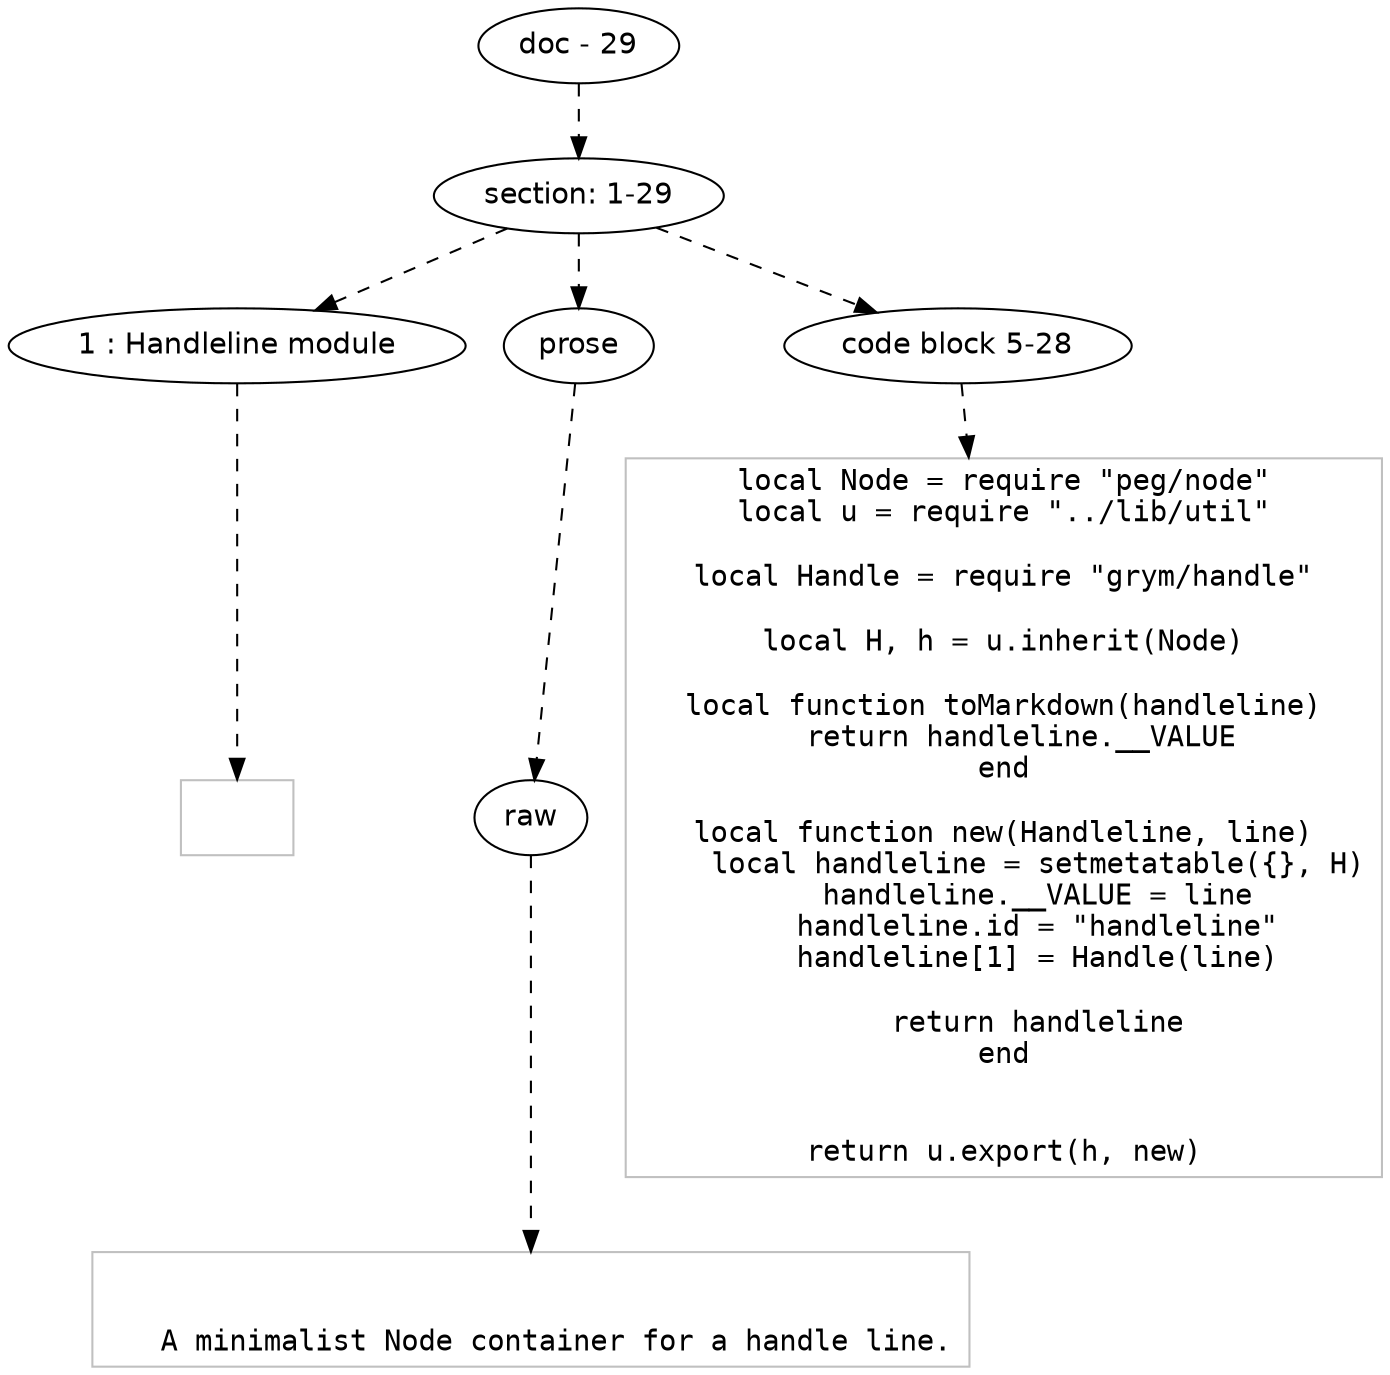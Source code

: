 digraph hierarchy {

node [fontname=Helvetica]
edge [style=dashed]

doc_0 [label="doc - 29"]


doc_0 -> { section_1}
{rank=same; section_1}

section_1 [label="section: 1-29"]


section_1 -> { header_2 prose_3 codeblock_4}
{rank=same; header_2 prose_3 codeblock_4}

header_2 [label="1 : Handleline module"]

prose_3 [label="prose"]

codeblock_4 [label="code block 5-28"]


header_2 -> leaf_5
leaf_5  [color=Gray,shape=rectangle,fontname=Inconsolata,label=""]
prose_3 -> { raw_6}
{rank=same; raw_6}

raw_6 [label="raw"]


raw_6 -> leaf_7
leaf_7  [color=Gray,shape=rectangle,fontname=Inconsolata,label="

   A minimalist Node container for a handle line.
"]
codeblock_4 -> leaf_8
leaf_8  [color=Gray,shape=rectangle,fontname=Inconsolata,label="local Node = require \"peg/node\"
local u = require \"../lib/util\"

local Handle = require \"grym/handle\"

local H, h = u.inherit(Node)

local function toMarkdown(handleline)
  return handleline.__VALUE
end

local function new(Handleline, line)
    local handleline = setmetatable({}, H)
    handleline.__VALUE = line
    handleline.id = \"handleline\"
    handleline[1] = Handle(line)

    return handleline
end


return u.export(h, new)"]

}
